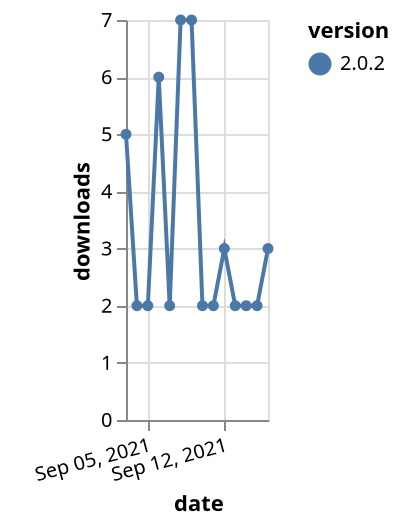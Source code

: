 {"$schema": "https://vega.github.io/schema/vega-lite/v5.json", "description": "A simple bar chart with embedded data.", "data": {"values": [{"date": "2021-09-03", "total": 4248, "delta": 5, "version": "2.0.2"}, {"date": "2021-09-04", "total": 4250, "delta": 2, "version": "2.0.2"}, {"date": "2021-09-05", "total": 4252, "delta": 2, "version": "2.0.2"}, {"date": "2021-09-06", "total": 4258, "delta": 6, "version": "2.0.2"}, {"date": "2021-09-07", "total": 4260, "delta": 2, "version": "2.0.2"}, {"date": "2021-09-08", "total": 4267, "delta": 7, "version": "2.0.2"}, {"date": "2021-09-09", "total": 4274, "delta": 7, "version": "2.0.2"}, {"date": "2021-09-10", "total": 4276, "delta": 2, "version": "2.0.2"}, {"date": "2021-09-11", "total": 4278, "delta": 2, "version": "2.0.2"}, {"date": "2021-09-12", "total": 4281, "delta": 3, "version": "2.0.2"}, {"date": "2021-09-13", "total": 4283, "delta": 2, "version": "2.0.2"}, {"date": "2021-09-14", "total": 4285, "delta": 2, "version": "2.0.2"}, {"date": "2021-09-15", "total": 4287, "delta": 2, "version": "2.0.2"}, {"date": "2021-09-16", "total": 4290, "delta": 3, "version": "2.0.2"}]}, "width": "container", "mark": {"type": "line", "point": {"filled": true}}, "encoding": {"x": {"field": "date", "type": "temporal", "timeUnit": "yearmonthdate", "title": "date", "axis": {"labelAngle": -15}}, "y": {"field": "delta", "type": "quantitative", "title": "downloads"}, "color": {"field": "version", "type": "nominal"}, "tooltip": {"field": "delta"}}}